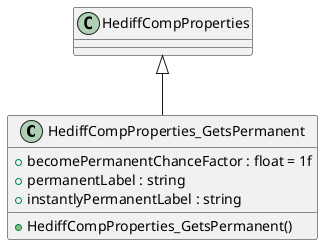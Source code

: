 @startuml
class HediffCompProperties_GetsPermanent {
    + becomePermanentChanceFactor : float = 1f
    + permanentLabel : string
    + instantlyPermanentLabel : string
    + HediffCompProperties_GetsPermanent()
}
HediffCompProperties <|-- HediffCompProperties_GetsPermanent
@enduml
